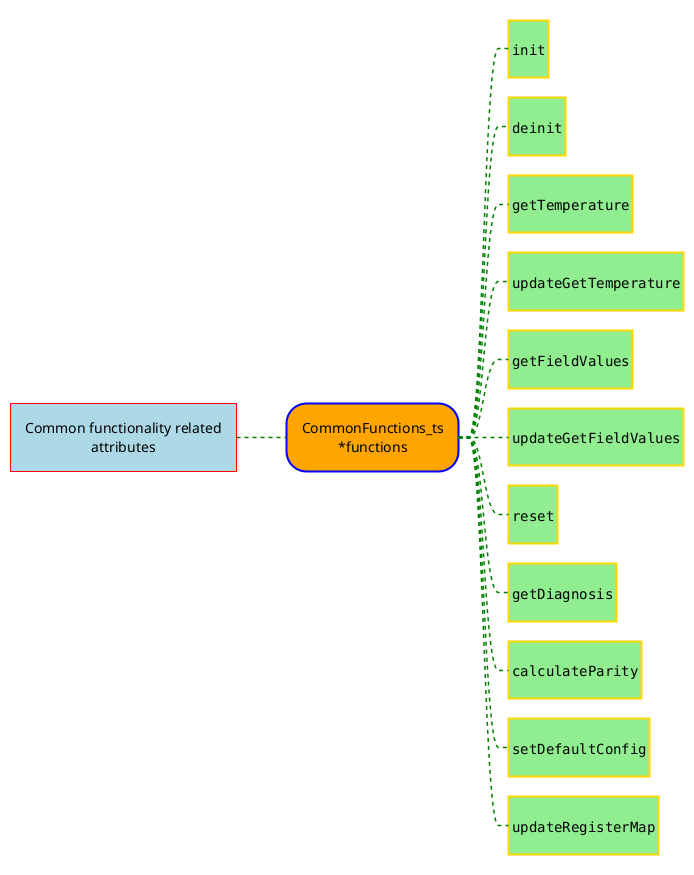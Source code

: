 @startmindmap Sensor structure common functionality related attributes
<style>
node {
    Padding 15
    Margin 10
    HorizontalAlignment center
    VerticalAlignment center
    LineColor blue
    LineThickness 2.0
    BackgroundColor gold
    RoundCorner 40
    MaximumWidth 200
}

rootNode {
    LineColor red
    BackgroundColor white
    LineThickness 1.0
    RoundCorner 0
    Shadowing 0.0
    HorizontalAlignment center
    VerticalAlignment center
}

leafNode {
    LineColor gold
    RoundCorner 0
    Padding 3
}

arrow {
    LineStyle 4
    LineThickness 1.5
    LineColor green
}
</style>


*[#lightblue] Common functionality related attributes
**[#Orange] CommonFunctions_ts  *functions
***[#lightgreen]:
<code>
init

</code>;
***[#lightgreen]:
<code>
deinit

</code>;
***[#lightgreen]:
<code>
getTemperature

</code>;
***[#lightgreen]:
<code>
updateGetTemperature

</code>;
***[#lightgreen]:
<code>
getFieldValues

</code>;
***[#lightgreen]:
<code>
updateGetFieldValues

</code>;
***[#lightgreen]:
<code>
reset

</code>;
***[#lightgreen]:
<code>
getDiagnosis

</code>;
***[#lightgreen]:
<code>
calculateParity

</code>;
***[#lightgreen]:
<code>
setDefaultConfig

</code>;
***[#lightgreen]:
<code>
updateRegisterMap

</code>;


@endmindmap
